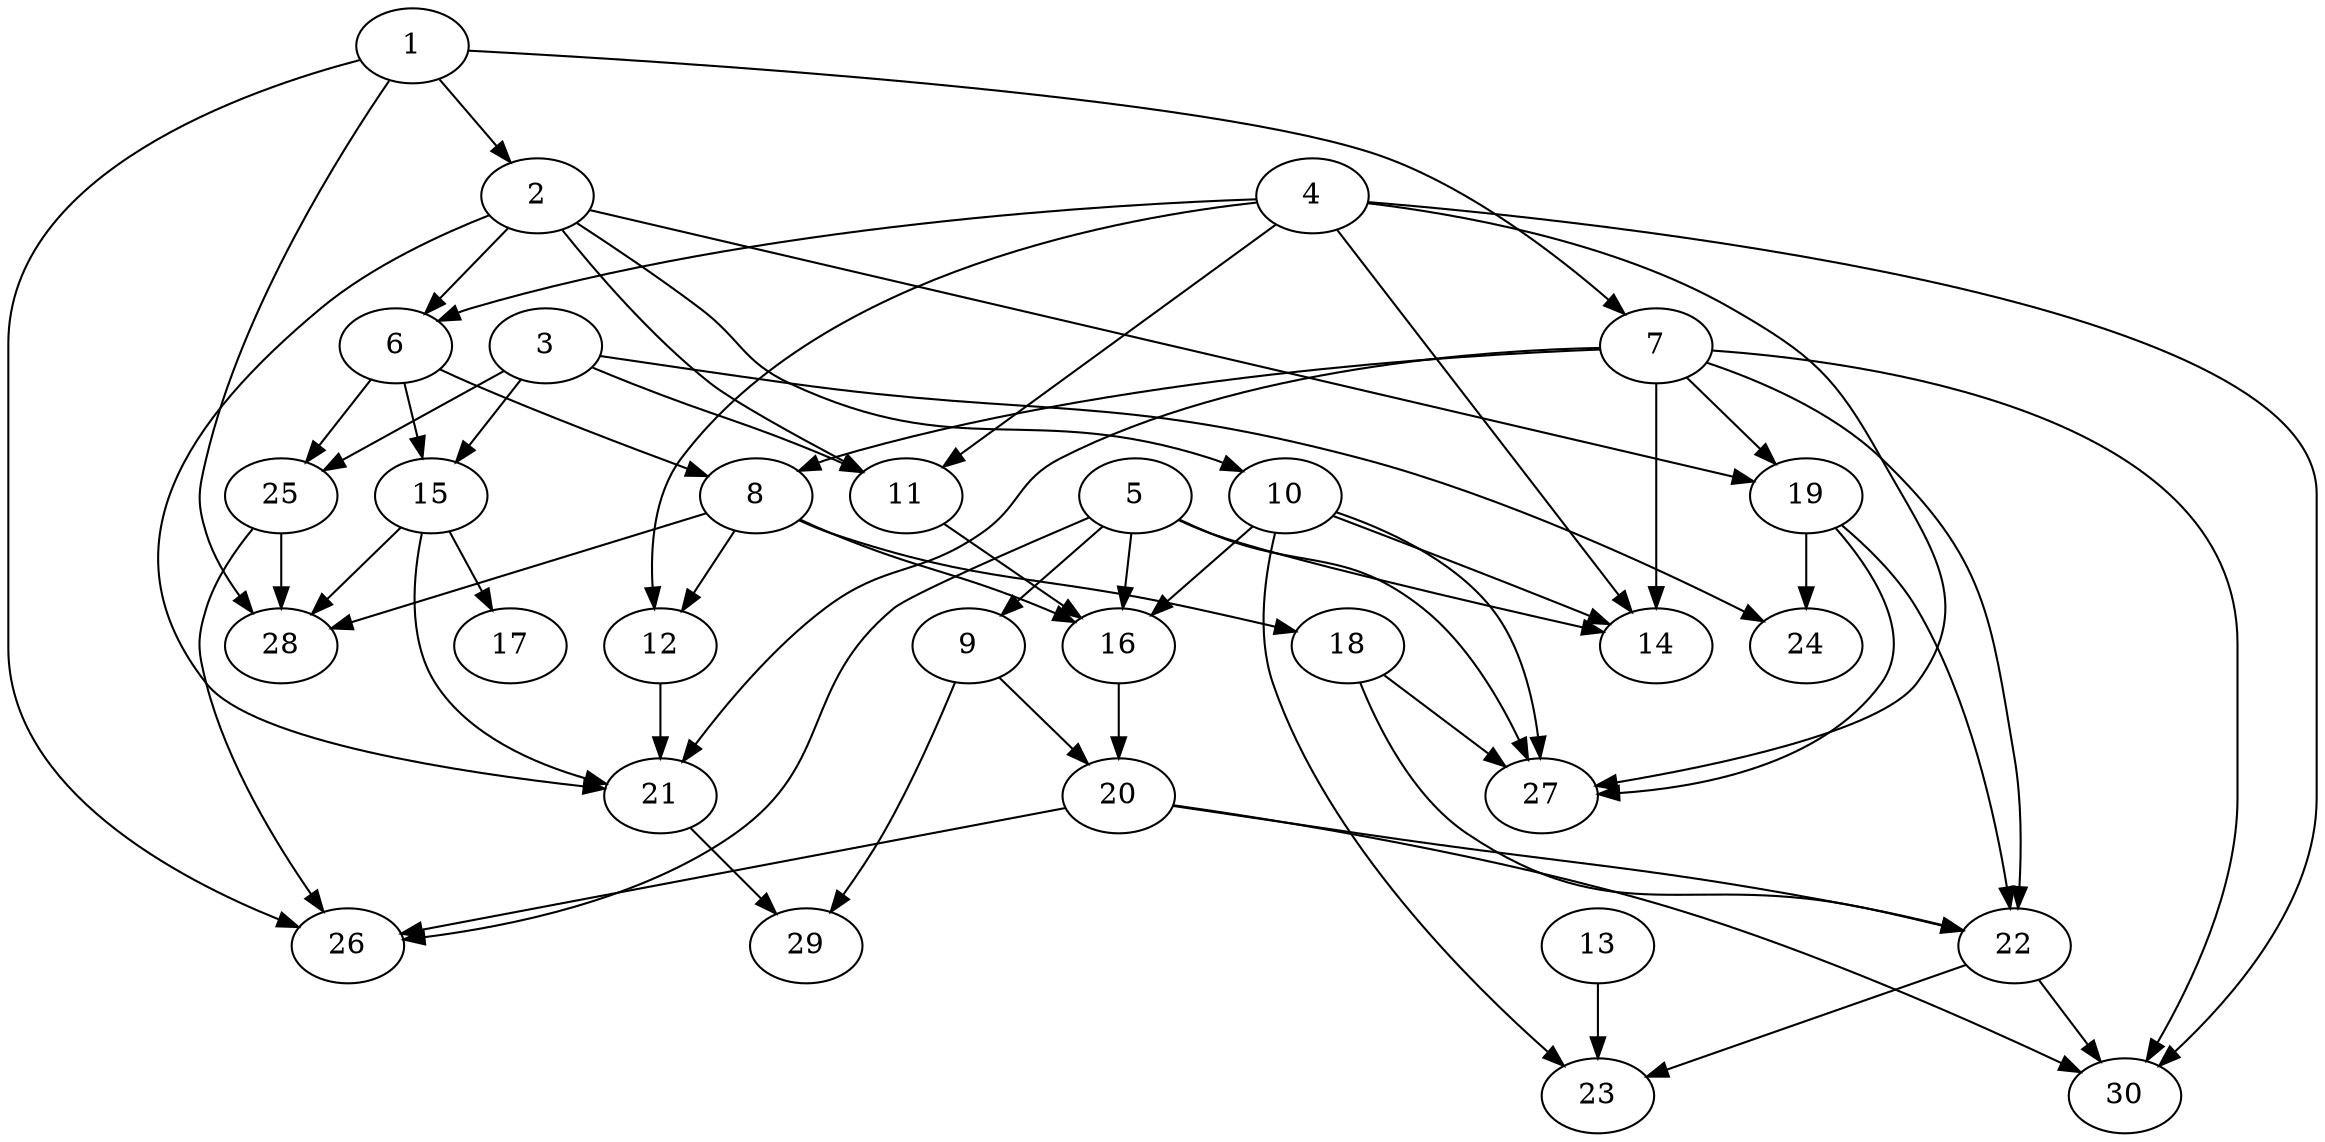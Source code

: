 digraph "Random_Nodes_30_Density_2.10_CCR_0.99_WeightType_Random" {
	1	[Weight=11];
	2	[Weight=13];
	3	[Weight=19];
	4	[Weight=11];
	5	[Weight=8];
	6	[Weight=11];
	7	[Weight=19];
	8	[Weight=15];
	9	[Weight=21];
	10	[Weight=11];
	11	[Weight=13];
	12	[Weight=19];
	13	[Weight=11];
	14	[Weight=15];
	15	[Weight=4];
	16	[Weight=15];
	17	[Weight=17];
	18	[Weight=15];
	19	[Weight=19];
	20	[Weight=17];
	21	[Weight=8];
	22	[Weight=13];
	23	[Weight=4];
	24	[Weight=6];
	25	[Weight=8];
	26	[Weight=6];
	27	[Weight=6];
	28	[Weight=19];
	29	[Weight=13];
	30	[Weight=11];
	1 -> 2	[Weight=5];
	1 -> 7	[Weight=2];
	1 -> 26	[Weight=8];
	1 -> 28	[Weight=2];
	2 -> 6	[Weight=2];
	2 -> 10	[Weight=9];
	2 -> 11	[Weight=6];
	2 -> 19	[Weight=5];
	2 -> 21	[Weight=10];
	3 -> 11	[Weight=5];
	3 -> 15	[Weight=6];
	3 -> 24	[Weight=7];
	3 -> 25	[Weight=10];
	4 -> 6	[Weight=6];
	4 -> 11	[Weight=7];
	4 -> 12	[Weight=2];
	4 -> 14	[Weight=9];
	4 -> 27	[Weight=3];
	4 -> 30	[Weight=2];
	5 -> 9	[Weight=9];
	5 -> 14	[Weight=3];
	5 -> 16	[Weight=10];
	5 -> 26	[Weight=7];
	5 -> 27	[Weight=4];
	6 -> 8	[Weight=4];
	6 -> 15	[Weight=10];
	6 -> 25	[Weight=10];
	7 -> 8	[Weight=9];
	7 -> 14	[Weight=10];
	7 -> 19	[Weight=4];
	7 -> 21	[Weight=9];
	7 -> 22	[Weight=4];
	7 -> 30	[Weight=5];
	8 -> 12	[Weight=5];
	8 -> 16	[Weight=2];
	8 -> 18	[Weight=4];
	8 -> 28	[Weight=3];
	9 -> 20	[Weight=4];
	9 -> 29	[Weight=5];
	10 -> 14	[Weight=8];
	10 -> 16	[Weight=8];
	10 -> 23	[Weight=5];
	10 -> 27	[Weight=4];
	11 -> 16	[Weight=4];
	12 -> 21	[Weight=8];
	13 -> 23	[Weight=9];
	15 -> 17	[Weight=10];
	15 -> 21	[Weight=9];
	15 -> 28	[Weight=10];
	16 -> 20	[Weight=6];
	18 -> 22	[Weight=9];
	18 -> 27	[Weight=9];
	19 -> 22	[Weight=4];
	19 -> 24	[Weight=3];
	19 -> 27	[Weight=6];
	20 -> 22	[Weight=7];
	20 -> 26	[Weight=2];
	20 -> 30	[Weight=5];
	21 -> 29	[Weight=2];
	22 -> 23	[Weight=7];
	22 -> 30	[Weight=9];
	25 -> 26	[Weight=3];
	25 -> 28	[Weight=2];
}
